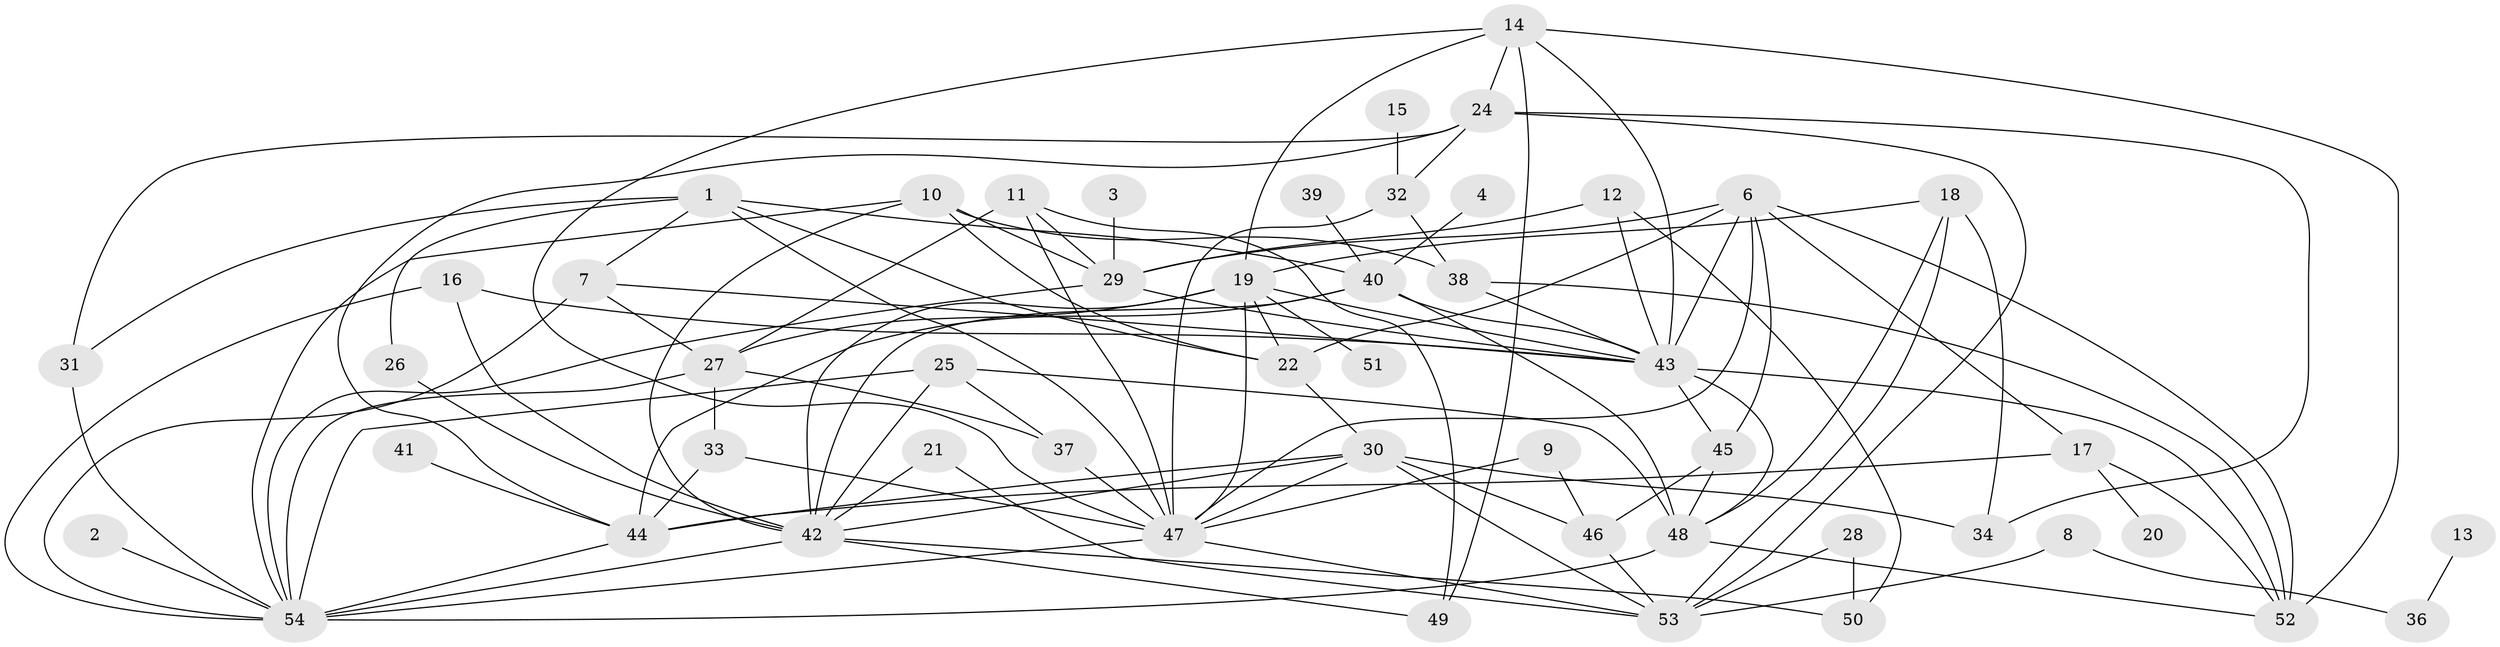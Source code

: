 // original degree distribution, {3: 0.2336448598130841, 4: 0.1308411214953271, 5: 0.12149532710280374, 6: 0.12149532710280374, 1: 0.14018691588785046, 2: 0.19626168224299065, 0: 0.028037383177570093, 7: 0.028037383177570093}
// Generated by graph-tools (version 1.1) at 2025/25/03/09/25 03:25:20]
// undirected, 51 vertices, 113 edges
graph export_dot {
graph [start="1"]
  node [color=gray90,style=filled];
  1;
  2;
  3;
  4;
  6;
  7;
  8;
  9;
  10;
  11;
  12;
  13;
  14;
  15;
  16;
  17;
  18;
  19;
  20;
  21;
  22;
  24;
  25;
  26;
  27;
  28;
  29;
  30;
  31;
  32;
  33;
  34;
  36;
  37;
  38;
  39;
  40;
  41;
  42;
  43;
  44;
  45;
  46;
  47;
  48;
  49;
  50;
  51;
  52;
  53;
  54;
  1 -- 7 [weight=1.0];
  1 -- 22 [weight=1.0];
  1 -- 26 [weight=1.0];
  1 -- 31 [weight=1.0];
  1 -- 40 [weight=1.0];
  1 -- 47 [weight=1.0];
  2 -- 54 [weight=1.0];
  3 -- 29 [weight=1.0];
  4 -- 40 [weight=1.0];
  6 -- 17 [weight=1.0];
  6 -- 22 [weight=1.0];
  6 -- 29 [weight=1.0];
  6 -- 43 [weight=1.0];
  6 -- 45 [weight=1.0];
  6 -- 47 [weight=1.0];
  6 -- 52 [weight=1.0];
  7 -- 27 [weight=1.0];
  7 -- 43 [weight=1.0];
  7 -- 54 [weight=1.0];
  8 -- 36 [weight=1.0];
  8 -- 53 [weight=1.0];
  9 -- 46 [weight=1.0];
  9 -- 47 [weight=1.0];
  10 -- 22 [weight=1.0];
  10 -- 29 [weight=1.0];
  10 -- 38 [weight=1.0];
  10 -- 42 [weight=1.0];
  10 -- 54 [weight=1.0];
  11 -- 27 [weight=1.0];
  11 -- 29 [weight=1.0];
  11 -- 47 [weight=2.0];
  11 -- 49 [weight=1.0];
  12 -- 29 [weight=1.0];
  12 -- 43 [weight=1.0];
  12 -- 50 [weight=1.0];
  13 -- 36 [weight=1.0];
  14 -- 19 [weight=1.0];
  14 -- 24 [weight=1.0];
  14 -- 43 [weight=1.0];
  14 -- 47 [weight=1.0];
  14 -- 49 [weight=1.0];
  14 -- 52 [weight=1.0];
  15 -- 32 [weight=1.0];
  16 -- 42 [weight=1.0];
  16 -- 43 [weight=1.0];
  16 -- 54 [weight=1.0];
  17 -- 20 [weight=1.0];
  17 -- 44 [weight=2.0];
  17 -- 52 [weight=1.0];
  18 -- 19 [weight=1.0];
  18 -- 34 [weight=1.0];
  18 -- 48 [weight=1.0];
  18 -- 53 [weight=1.0];
  19 -- 22 [weight=1.0];
  19 -- 27 [weight=1.0];
  19 -- 42 [weight=1.0];
  19 -- 43 [weight=1.0];
  19 -- 47 [weight=1.0];
  19 -- 51 [weight=2.0];
  21 -- 42 [weight=1.0];
  21 -- 53 [weight=1.0];
  22 -- 30 [weight=1.0];
  24 -- 31 [weight=1.0];
  24 -- 32 [weight=1.0];
  24 -- 34 [weight=1.0];
  24 -- 44 [weight=1.0];
  24 -- 53 [weight=1.0];
  25 -- 37 [weight=1.0];
  25 -- 42 [weight=1.0];
  25 -- 48 [weight=1.0];
  25 -- 54 [weight=1.0];
  26 -- 42 [weight=1.0];
  27 -- 33 [weight=1.0];
  27 -- 37 [weight=1.0];
  27 -- 54 [weight=1.0];
  28 -- 50 [weight=1.0];
  28 -- 53 [weight=1.0];
  29 -- 43 [weight=1.0];
  29 -- 54 [weight=1.0];
  30 -- 34 [weight=1.0];
  30 -- 42 [weight=1.0];
  30 -- 44 [weight=1.0];
  30 -- 46 [weight=2.0];
  30 -- 47 [weight=1.0];
  30 -- 53 [weight=1.0];
  31 -- 54 [weight=2.0];
  32 -- 38 [weight=1.0];
  32 -- 47 [weight=1.0];
  33 -- 44 [weight=2.0];
  33 -- 47 [weight=1.0];
  37 -- 47 [weight=1.0];
  38 -- 43 [weight=1.0];
  38 -- 52 [weight=1.0];
  39 -- 40 [weight=1.0];
  40 -- 42 [weight=1.0];
  40 -- 43 [weight=1.0];
  40 -- 44 [weight=2.0];
  40 -- 48 [weight=1.0];
  41 -- 44 [weight=1.0];
  42 -- 49 [weight=1.0];
  42 -- 50 [weight=1.0];
  42 -- 54 [weight=2.0];
  43 -- 45 [weight=1.0];
  43 -- 48 [weight=2.0];
  43 -- 52 [weight=1.0];
  44 -- 54 [weight=1.0];
  45 -- 46 [weight=1.0];
  45 -- 48 [weight=1.0];
  46 -- 53 [weight=1.0];
  47 -- 53 [weight=1.0];
  47 -- 54 [weight=2.0];
  48 -- 52 [weight=1.0];
  48 -- 54 [weight=1.0];
}
